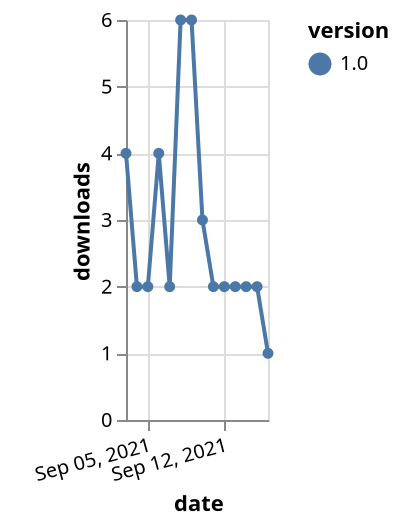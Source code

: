 {"$schema": "https://vega.github.io/schema/vega-lite/v5.json", "description": "A simple bar chart with embedded data.", "data": {"values": [{"date": "2021-09-03", "total": 2893, "delta": 4, "version": "1.0"}, {"date": "2021-09-04", "total": 2895, "delta": 2, "version": "1.0"}, {"date": "2021-09-05", "total": 2897, "delta": 2, "version": "1.0"}, {"date": "2021-09-06", "total": 2901, "delta": 4, "version": "1.0"}, {"date": "2021-09-07", "total": 2903, "delta": 2, "version": "1.0"}, {"date": "2021-09-08", "total": 2909, "delta": 6, "version": "1.0"}, {"date": "2021-09-09", "total": 2915, "delta": 6, "version": "1.0"}, {"date": "2021-09-10", "total": 2918, "delta": 3, "version": "1.0"}, {"date": "2021-09-11", "total": 2920, "delta": 2, "version": "1.0"}, {"date": "2021-09-12", "total": 2922, "delta": 2, "version": "1.0"}, {"date": "2021-09-13", "total": 2924, "delta": 2, "version": "1.0"}, {"date": "2021-09-14", "total": 2926, "delta": 2, "version": "1.0"}, {"date": "2021-09-15", "total": 2928, "delta": 2, "version": "1.0"}, {"date": "2021-09-16", "total": 2929, "delta": 1, "version": "1.0"}]}, "width": "container", "mark": {"type": "line", "point": {"filled": true}}, "encoding": {"x": {"field": "date", "type": "temporal", "timeUnit": "yearmonthdate", "title": "date", "axis": {"labelAngle": -15}}, "y": {"field": "delta", "type": "quantitative", "title": "downloads"}, "color": {"field": "version", "type": "nominal"}, "tooltip": {"field": "delta"}}}